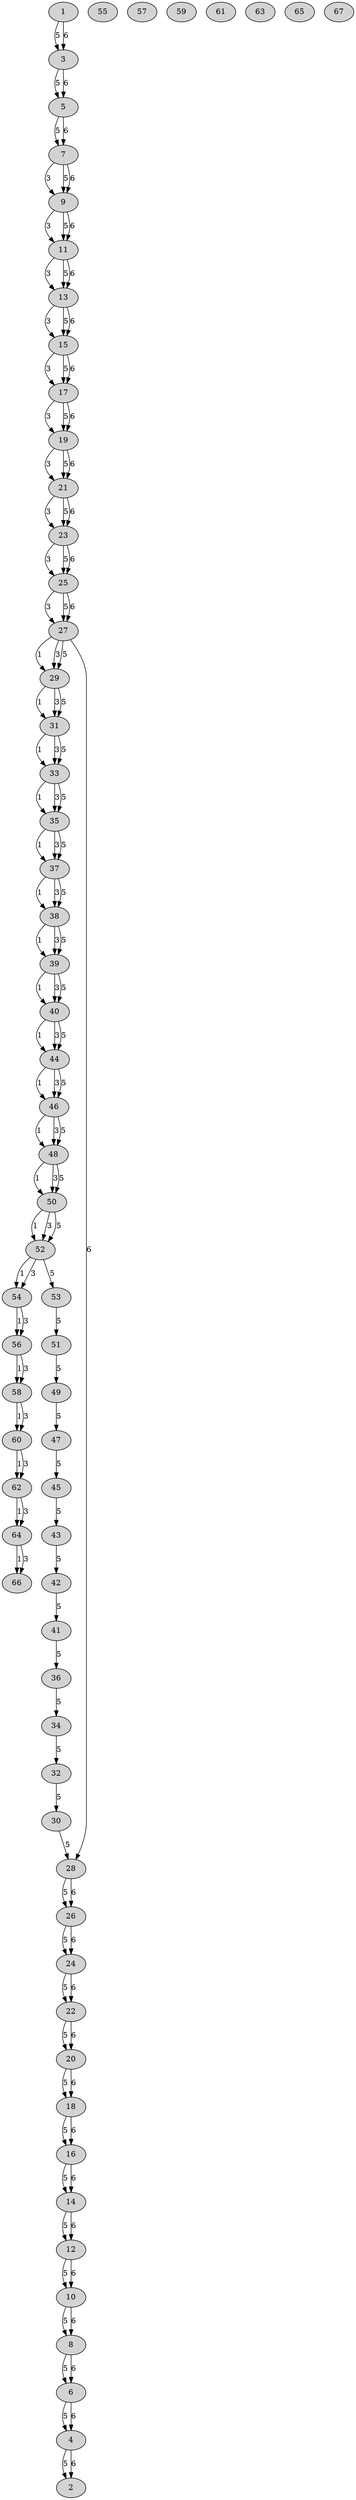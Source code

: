 digraph G 
 	{ 
 	ordering=out;
	1[style=filled, pos="-4464.08866870392,-7025.6718981266"];
	2[style=filled, pos="-4614.08866870392,-6775.6718981266"];
	3[style=filled, pos="-3842.04472975573,-7224.13481342234"];
	4[style=filled, pos="-3992.04472975573,-6974.13481342234"];
	5[style=filled, pos="-3358.87173946458,-6482.063445393"];
	6[style=filled, pos="-3508.87173946458,-6232.063445393"];
	7[style=filled, pos="-3219.21730807237,-5711.56850378588"];
	8[style=filled, pos="-3369.21730807237,-5461.56850378588"];
	9[style=filled, pos="-3034.86344410421,-5175.17734840699"];
	10[style=filled, pos="-3184.86344410421,-4925.17734840699"];
	11[style=filled, pos="-2734.15770660515,-4731.78876217455"];
	12[style=filled, pos="-2884.15770660515,-4481.78876217455"];
	13[style=filled, pos="-2495.89502876042,-4504.7339185793"];
	14[style=filled, pos="-2645.89502876042,-4254.7339185793"];
	15[style=filled, pos="-2220.55197450926,-4218.86395578459"];
	16[style=filled, pos="-2370.55197450926,-3968.86395578459"];
	17[style=filled, pos="-1932.44347969198,-4055.08008766361"];
	18[style=filled, pos="-2082.44347969198,-3805.08008766361"];
	19[style=filled, pos="-1835.66761969251,-3737.3160768915"];
	20[style=filled, pos="-1985.66761969251,-3487.3160768915"];
	21[style=filled, pos="-1694.21491534635,-3211.35434759036"];
	22[style=filled, pos="-1844.21491534635,-2961.35434759036"];
	23[style=filled, pos="-1606.43607075908,-2972.63280318305"];
	24[style=filled, pos="-1756.43607075908,-2722.63280318305"];
	25[style=filled, pos="-1179.19798538159,-2905.19925756566"];
	26[style=filled, pos="-1329.19798538159,-2655.19925756566"];
	27[style=filled, pos="-619.584667067626,-2235.65615013056"];
	28[style=filled, pos="-769.584667067626,-1985.65615013056"];
	29[style=filled, pos="-385.975295861601,-1375.44806188904"];
	30[style=filled, pos="-535.975295861601,-1125.44806188904"];
	31[style=filled, pos="-123.103016579756,-786.444253137335"];
	32[style=filled, pos="-273.103016579757,-536.444253137335"];
	33[style=filled, pos="95.7248586355709,-368.704744201154"];
	34[style=filled, pos="-73.631921179709,-143.21395640634"];
	35[style=filled, pos="238.591243198607,120.241571480408"];
	36[style=filled, pos="88.5912431986071,370.241571480408"];
	37[style=filled, pos="289.313903497299,621.312616208568"];
	38[style=filled, pos="260.341056644335,925.73709018901"];
	39[style=filled, pos="738.104051011149,1257.00173105299"];
	40[style=filled, pos="1028.44825719821,1565.15569385886"];
	41[style=filled, pos="337.453638486331,1472.31548502855"];
	42[style=filled, pos="613.740512979217,1733.82558779046"];
	43[style=filled, pos="1009.12674882449,1917.25049307011"];
	44[style=filled, pos="1399.71938261576,1993.08505020663"];
	45[style=filled, pos="1249.71938261576,2243.08505020663"];
	46[style=filled, pos="1710.72286137636,2595.19033749215"];
	47[style=filled, pos="1560.72286137636,2845.19033749215"];
	48[style=filled, pos="1868.64780802908,3047.11796735041"];
	49[style=filled, pos="1718.64780802908,3297.11796735041"];
	50[style=filled, pos="2040.01434821659,3439.2058737576"];
	51[style=filled, pos="1890.01434821659,3689.2058737576"];
	52[style=filled, pos="2194.74025944318,3795.1828833241"];
	53[style=filled, pos="2044.74025944318,4045.1828833241"];
	54[style=filled, pos="2466.06480409275,4452.19760582596"];
	55[style=filled, pos="2316.06480409275,4702.19760582596"];
	56[style=filled, pos="2630.14772419608,4852.17349840887"];
	57[style=filled, pos="2480.14772419608,5102.17349840887"];
	58[style=filled, pos="2752.62225483835,5207.20351058058"];
	59[style=filled, pos="2602.62225483835,5457.20351058058"];
	60[style=filled, pos="2962.69806084013,5941.3084816318"];
	61[style=filled, pos="2812.69806084013,6191.3084816318"];
	62[style=filled, pos="3114.99874046096,6684.28250036575"];
	63[style=filled, pos="2964.99874046096,6934.28250036575"];
	64[style=filled, pos="3170.1443575389,7662.23128201254"];
	65[style=filled, pos="3020.1443575389,7912.23128201254"];
	66[style=filled, pos="3298.58069941471,8583.03312471323"];
	67[style=filled, pos="3148.58069941471,8833.03312471323"];
	27->29 [label=1,color="#000000"];
	29->31 [label=1,color="#000000"];
	31->33 [label=1,color="#000000"];
	33->35 [label=1,color="#000000"];
	35->37 [label=1,color="#000000"];
	37->38 [label=1,color="#000000"];
	38->39 [label=1,color="#000000"];
	39->40 [label=1,color="#000000"];
	40->44 [label=1,color="#000000"];
	44->46 [label=1,color="#000000"];
	46->48 [label=1,color="#000000"];
	48->50 [label=1,color="#000000"];
	50->52 [label=1,color="#000000"];
	52->54 [label=1,color="#000000"];
	54->56 [label=1,color="#000000"];
	56->58 [label=1,color="#000000"];
	58->60 [label=1,color="#000000"];
	60->62 [label=1,color="#000000"];
	62->64 [label=1,color="#000000"];
	64->66 [label=1,color="#000000"];
	7->9 [label=3,color="#000000"];
	9->11 [label=3,color="#000000"];
	11->13 [label=3,color="#000000"];
	13->15 [label=3,color="#000000"];
	15->17 [label=3,color="#000000"];
	17->19 [label=3,color="#000000"];
	19->21 [label=3,color="#000000"];
	21->23 [label=3,color="#000000"];
	23->25 [label=3,color="#000000"];
	25->27 [label=3,color="#000000"];
	27->29 [label=3,color="#000000"];
	29->31 [label=3,color="#000000"];
	31->33 [label=3,color="#000000"];
	33->35 [label=3,color="#000000"];
	35->37 [label=3,color="#000000"];
	37->38 [label=3,color="#000000"];
	38->39 [label=3,color="#000000"];
	39->40 [label=3,color="#000000"];
	40->44 [label=3,color="#000000"];
	44->46 [label=3,color="#000000"];
	46->48 [label=3,color="#000000"];
	48->50 [label=3,color="#000000"];
	50->52 [label=3,color="#000000"];
	52->54 [label=3,color="#000000"];
	54->56 [label=3,color="#000000"];
	56->58 [label=3,color="#000000"];
	58->60 [label=3,color="#000000"];
	60->62 [label=3,color="#000000"];
	62->64 [label=3,color="#000000"];
	64->66 [label=3,color="#000000"];
	1->3 [label=5,color="#000000"];
	3->5 [label=5,color="#000000"];
	5->7 [label=5,color="#000000"];
	7->9 [label=5,color="#000000"];
	9->11 [label=5,color="#000000"];
	11->13 [label=5,color="#000000"];
	13->15 [label=5,color="#000000"];
	15->17 [label=5,color="#000000"];
	17->19 [label=5,color="#000000"];
	19->21 [label=5,color="#000000"];
	21->23 [label=5,color="#000000"];
	23->25 [label=5,color="#000000"];
	25->27 [label=5,color="#000000"];
	27->29 [label=5,color="#000000"];
	29->31 [label=5,color="#000000"];
	31->33 [label=5,color="#000000"];
	33->35 [label=5,color="#000000"];
	35->37 [label=5,color="#000000"];
	37->38 [label=5,color="#000000"];
	38->39 [label=5,color="#000000"];
	39->40 [label=5,color="#000000"];
	40->44 [label=5,color="#000000"];
	44->46 [label=5,color="#000000"];
	46->48 [label=5,color="#000000"];
	48->50 [label=5,color="#000000"];
	50->52 [label=5,color="#000000"];
	52->53 [label=5,color="#000000"];
	53->51 [label=5,color="#000000"];
	51->49 [label=5,color="#000000"];
	49->47 [label=5,color="#000000"];
	47->45 [label=5,color="#000000"];
	45->43 [label=5,color="#000000"];
	43->42 [label=5,color="#000000"];
	42->41 [label=5,color="#000000"];
	41->36 [label=5,color="#000000"];
	36->34 [label=5,color="#000000"];
	34->32 [label=5,color="#000000"];
	32->30 [label=5,color="#000000"];
	30->28 [label=5,color="#000000"];
	28->26 [label=5,color="#000000"];
	26->24 [label=5,color="#000000"];
	24->22 [label=5,color="#000000"];
	22->20 [label=5,color="#000000"];
	20->18 [label=5,color="#000000"];
	18->16 [label=5,color="#000000"];
	16->14 [label=5,color="#000000"];
	14->12 [label=5,color="#000000"];
	12->10 [label=5,color="#000000"];
	10->8 [label=5,color="#000000"];
	8->6 [label=5,color="#000000"];
	6->4 [label=5,color="#000000"];
	4->2 [label=5,color="#000000"];
	1->3 [label=6,color="#000000"];
	3->5 [label=6,color="#000000"];
	5->7 [label=6,color="#000000"];
	7->9 [label=6,color="#000000"];
	9->11 [label=6,color="#000000"];
	11->13 [label=6,color="#000000"];
	13->15 [label=6,color="#000000"];
	15->17 [label=6,color="#000000"];
	17->19 [label=6,color="#000000"];
	19->21 [label=6,color="#000000"];
	21->23 [label=6,color="#000000"];
	23->25 [label=6,color="#000000"];
	25->27 [label=6,color="#000000"];
	27->28 [label=6,color="#000000"];
	28->26 [label=6,color="#000000"];
	26->24 [label=6,color="#000000"];
	24->22 [label=6,color="#000000"];
	22->20 [label=6,color="#000000"];
	20->18 [label=6,color="#000000"];
	18->16 [label=6,color="#000000"];
	16->14 [label=6,color="#000000"];
	14->12 [label=6,color="#000000"];
	12->10 [label=6,color="#000000"];
	10->8 [label=6,color="#000000"];
	8->6 [label=6,color="#000000"];
	6->4 [label=6,color="#000000"];
	4->2 [label=6,color="#000000"];
	}